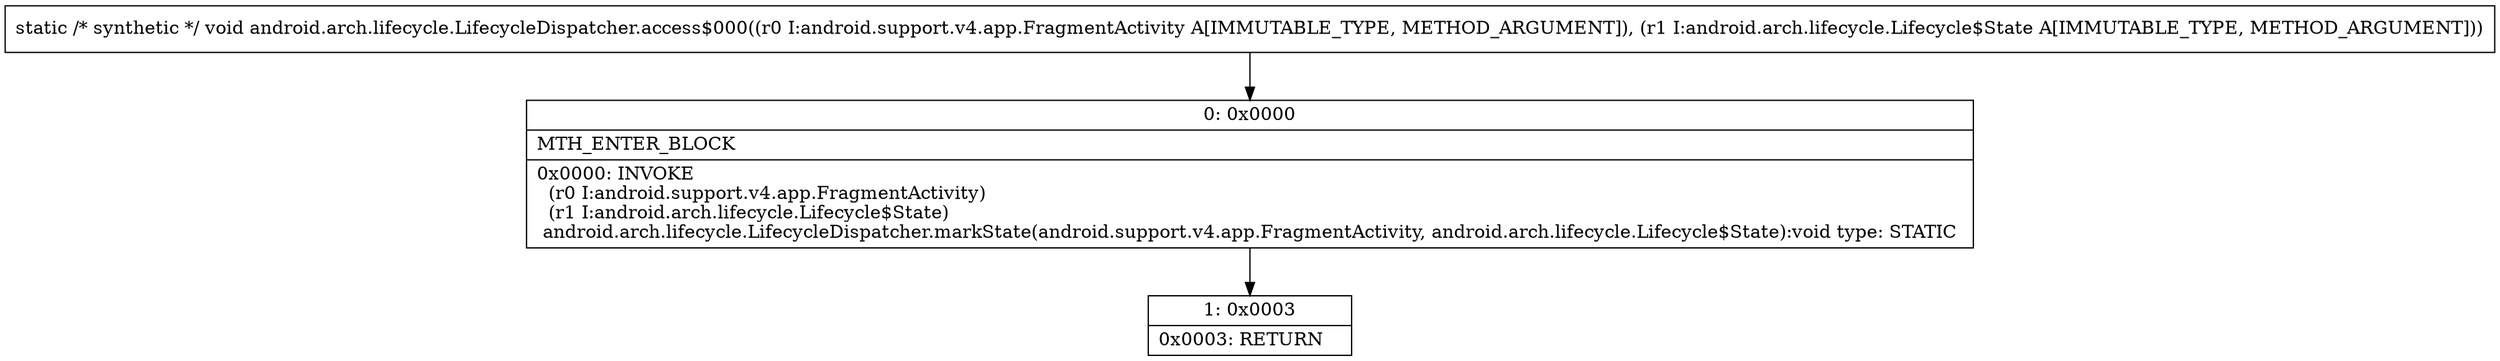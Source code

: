 digraph "CFG forandroid.arch.lifecycle.LifecycleDispatcher.access$000(Landroid\/support\/v4\/app\/FragmentActivity;Landroid\/arch\/lifecycle\/Lifecycle$State;)V" {
Node_0 [shape=record,label="{0\:\ 0x0000|MTH_ENTER_BLOCK\l|0x0000: INVOKE  \l  (r0 I:android.support.v4.app.FragmentActivity)\l  (r1 I:android.arch.lifecycle.Lifecycle$State)\l android.arch.lifecycle.LifecycleDispatcher.markState(android.support.v4.app.FragmentActivity, android.arch.lifecycle.Lifecycle$State):void type: STATIC \l}"];
Node_1 [shape=record,label="{1\:\ 0x0003|0x0003: RETURN   \l}"];
MethodNode[shape=record,label="{static \/* synthetic *\/ void android.arch.lifecycle.LifecycleDispatcher.access$000((r0 I:android.support.v4.app.FragmentActivity A[IMMUTABLE_TYPE, METHOD_ARGUMENT]), (r1 I:android.arch.lifecycle.Lifecycle$State A[IMMUTABLE_TYPE, METHOD_ARGUMENT])) }"];
MethodNode -> Node_0;
Node_0 -> Node_1;
}

